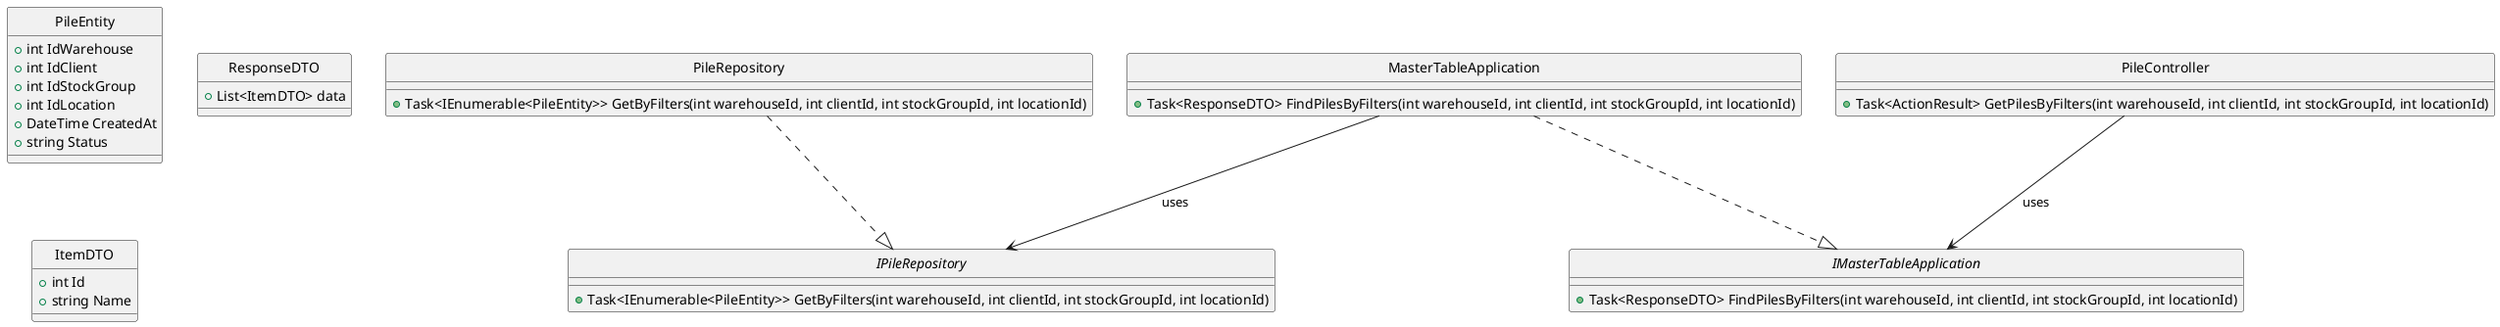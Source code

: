 @startuml User Diagram
skinparam style strictuml

' ======= ENTIDADES =======
class PileEntity {
    +int IdWarehouse
    +int IdClient
    +int IdStockGroup
    +int IdLocation
    +DateTime CreatedAt
    +string Status
}

class ResponseDTO {
    +List<ItemDTO> data
}

class ItemDTO {
    +int Id
    +string Name
}

' ======= REPOSITORIO =======
interface IPileRepository {
    +Task<IEnumerable<PileEntity>> GetByFilters(int warehouseId, int clientId, int stockGroupId, int locationId)
}

class PileRepository {
    +Task<IEnumerable<PileEntity>> GetByFilters(int warehouseId, int clientId, int stockGroupId, int locationId)
}

PileRepository ..|> IPileRepository

' ======= APLICACIÓN =======
interface IMasterTableApplication {
    +Task<ResponseDTO> FindPilesByFilters(int warehouseId, int clientId, int stockGroupId, int locationId)
}

class MasterTableApplication {
    +Task<ResponseDTO> FindPilesByFilters(int warehouseId, int clientId, int stockGroupId, int locationId)
}

MasterTableApplication ..|> IMasterTableApplication
MasterTableApplication --> IPileRepository : uses

' ======= CONTROLADOR =======
class PileController {
    +Task<ActionResult> GetPilesByFilters(int warehouseId, int clientId, int stockGroupId, int locationId)
}

PileController --> IMasterTableApplication : uses

@enduml
